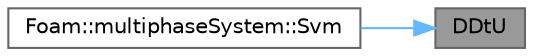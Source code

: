 digraph "DDtU"
{
 // LATEX_PDF_SIZE
  bgcolor="transparent";
  edge [fontname=Helvetica,fontsize=10,labelfontname=Helvetica,labelfontsize=10];
  node [fontname=Helvetica,fontsize=10,shape=box,height=0.2,width=0.4];
  rankdir="RL";
  Node1 [id="Node000001",label="DDtU",height=0.2,width=0.4,color="gray40", fillcolor="grey60", style="filled", fontcolor="black",tooltip=" "];
  Node1 -> Node2 [id="edge1_Node000001_Node000002",dir="back",color="steelblue1",style="solid",tooltip=" "];
  Node2 [id="Node000002",label="Foam::multiphaseSystem::Svm",height=0.2,width=0.4,color="grey40", fillcolor="white", style="filled",URL="$classFoam_1_1multiphaseSystem.html#af0acb8fc44a647a7a5675a26b9313ffa",tooltip=" "];
}
